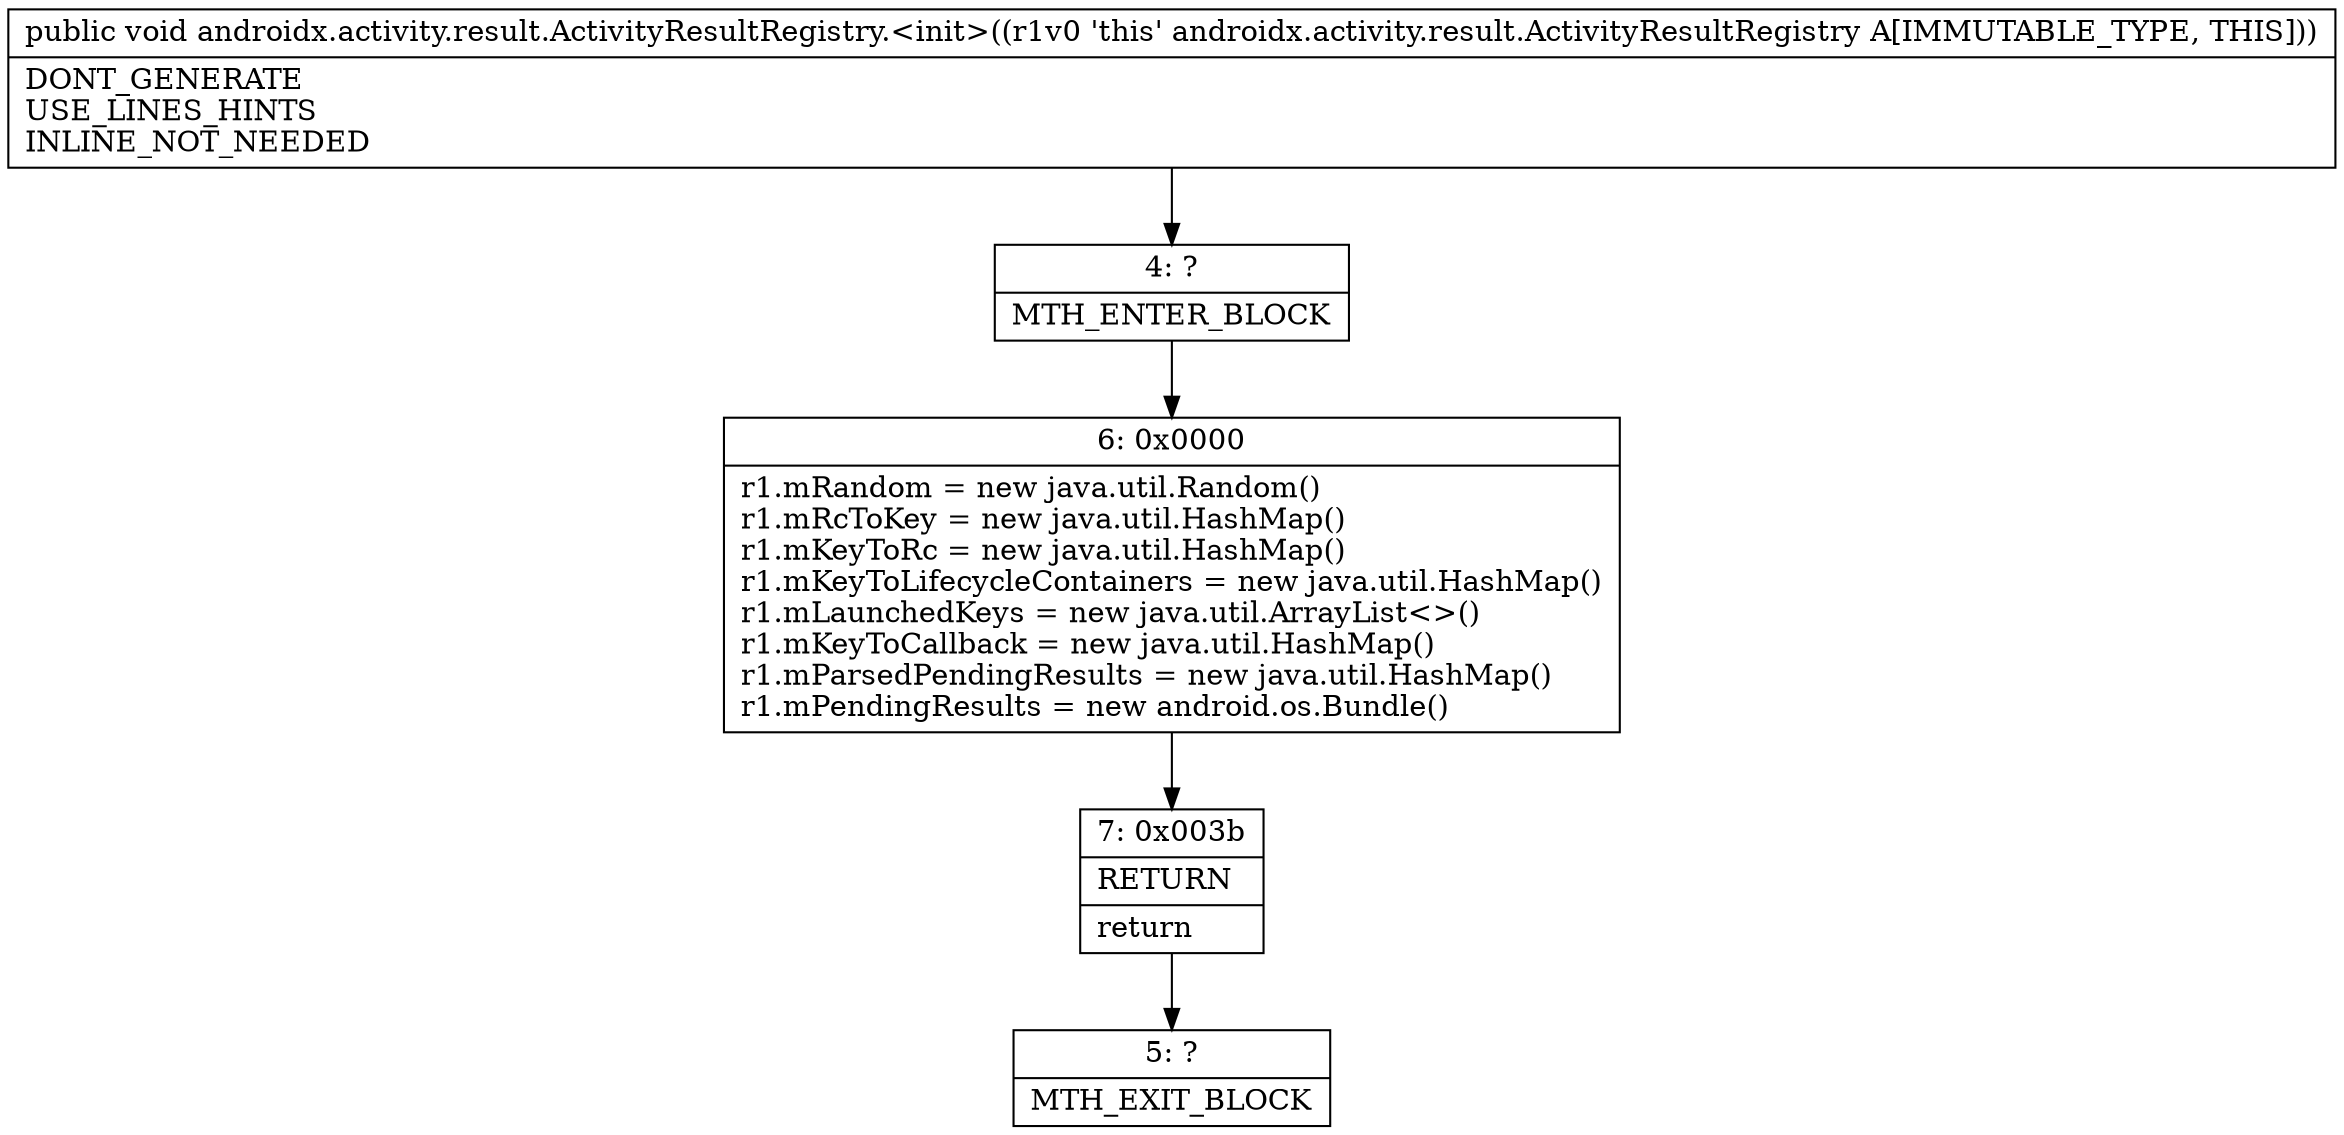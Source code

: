 digraph "CFG forandroidx.activity.result.ActivityResultRegistry.\<init\>()V" {
Node_4 [shape=record,label="{4\:\ ?|MTH_ENTER_BLOCK\l}"];
Node_6 [shape=record,label="{6\:\ 0x0000|r1.mRandom = new java.util.Random()\lr1.mRcToKey = new java.util.HashMap()\lr1.mKeyToRc = new java.util.HashMap()\lr1.mKeyToLifecycleContainers = new java.util.HashMap()\lr1.mLaunchedKeys = new java.util.ArrayList\<\>()\lr1.mKeyToCallback = new java.util.HashMap()\lr1.mParsedPendingResults = new java.util.HashMap()\lr1.mPendingResults = new android.os.Bundle()\l}"];
Node_7 [shape=record,label="{7\:\ 0x003b|RETURN\l|return\l}"];
Node_5 [shape=record,label="{5\:\ ?|MTH_EXIT_BLOCK\l}"];
MethodNode[shape=record,label="{public void androidx.activity.result.ActivityResultRegistry.\<init\>((r1v0 'this' androidx.activity.result.ActivityResultRegistry A[IMMUTABLE_TYPE, THIS]))  | DONT_GENERATE\lUSE_LINES_HINTS\lINLINE_NOT_NEEDED\l}"];
MethodNode -> Node_4;Node_4 -> Node_6;
Node_6 -> Node_7;
Node_7 -> Node_5;
}


